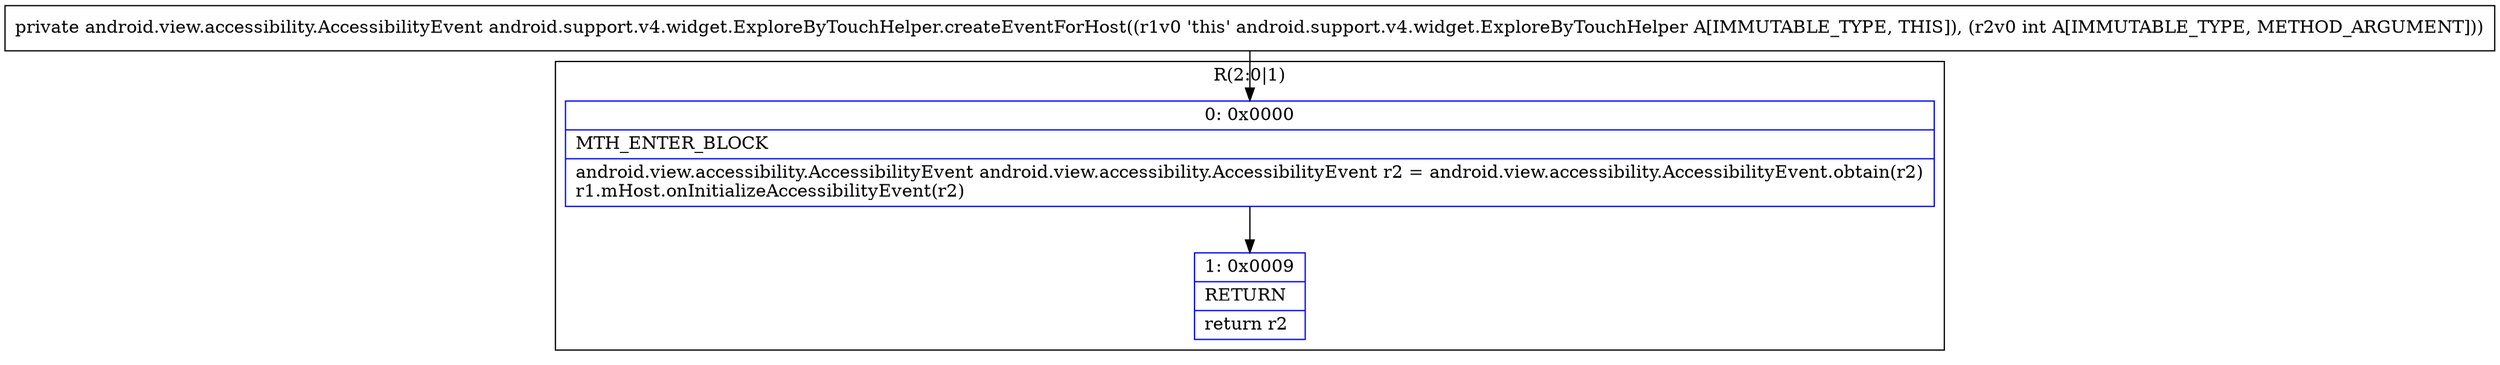 digraph "CFG forandroid.support.v4.widget.ExploreByTouchHelper.createEventForHost(I)Landroid\/view\/accessibility\/AccessibilityEvent;" {
subgraph cluster_Region_1871615090 {
label = "R(2:0|1)";
node [shape=record,color=blue];
Node_0 [shape=record,label="{0\:\ 0x0000|MTH_ENTER_BLOCK\l|android.view.accessibility.AccessibilityEvent android.view.accessibility.AccessibilityEvent r2 = android.view.accessibility.AccessibilityEvent.obtain(r2)\lr1.mHost.onInitializeAccessibilityEvent(r2)\l}"];
Node_1 [shape=record,label="{1\:\ 0x0009|RETURN\l|return r2\l}"];
}
MethodNode[shape=record,label="{private android.view.accessibility.AccessibilityEvent android.support.v4.widget.ExploreByTouchHelper.createEventForHost((r1v0 'this' android.support.v4.widget.ExploreByTouchHelper A[IMMUTABLE_TYPE, THIS]), (r2v0 int A[IMMUTABLE_TYPE, METHOD_ARGUMENT])) }"];
MethodNode -> Node_0;
Node_0 -> Node_1;
}

